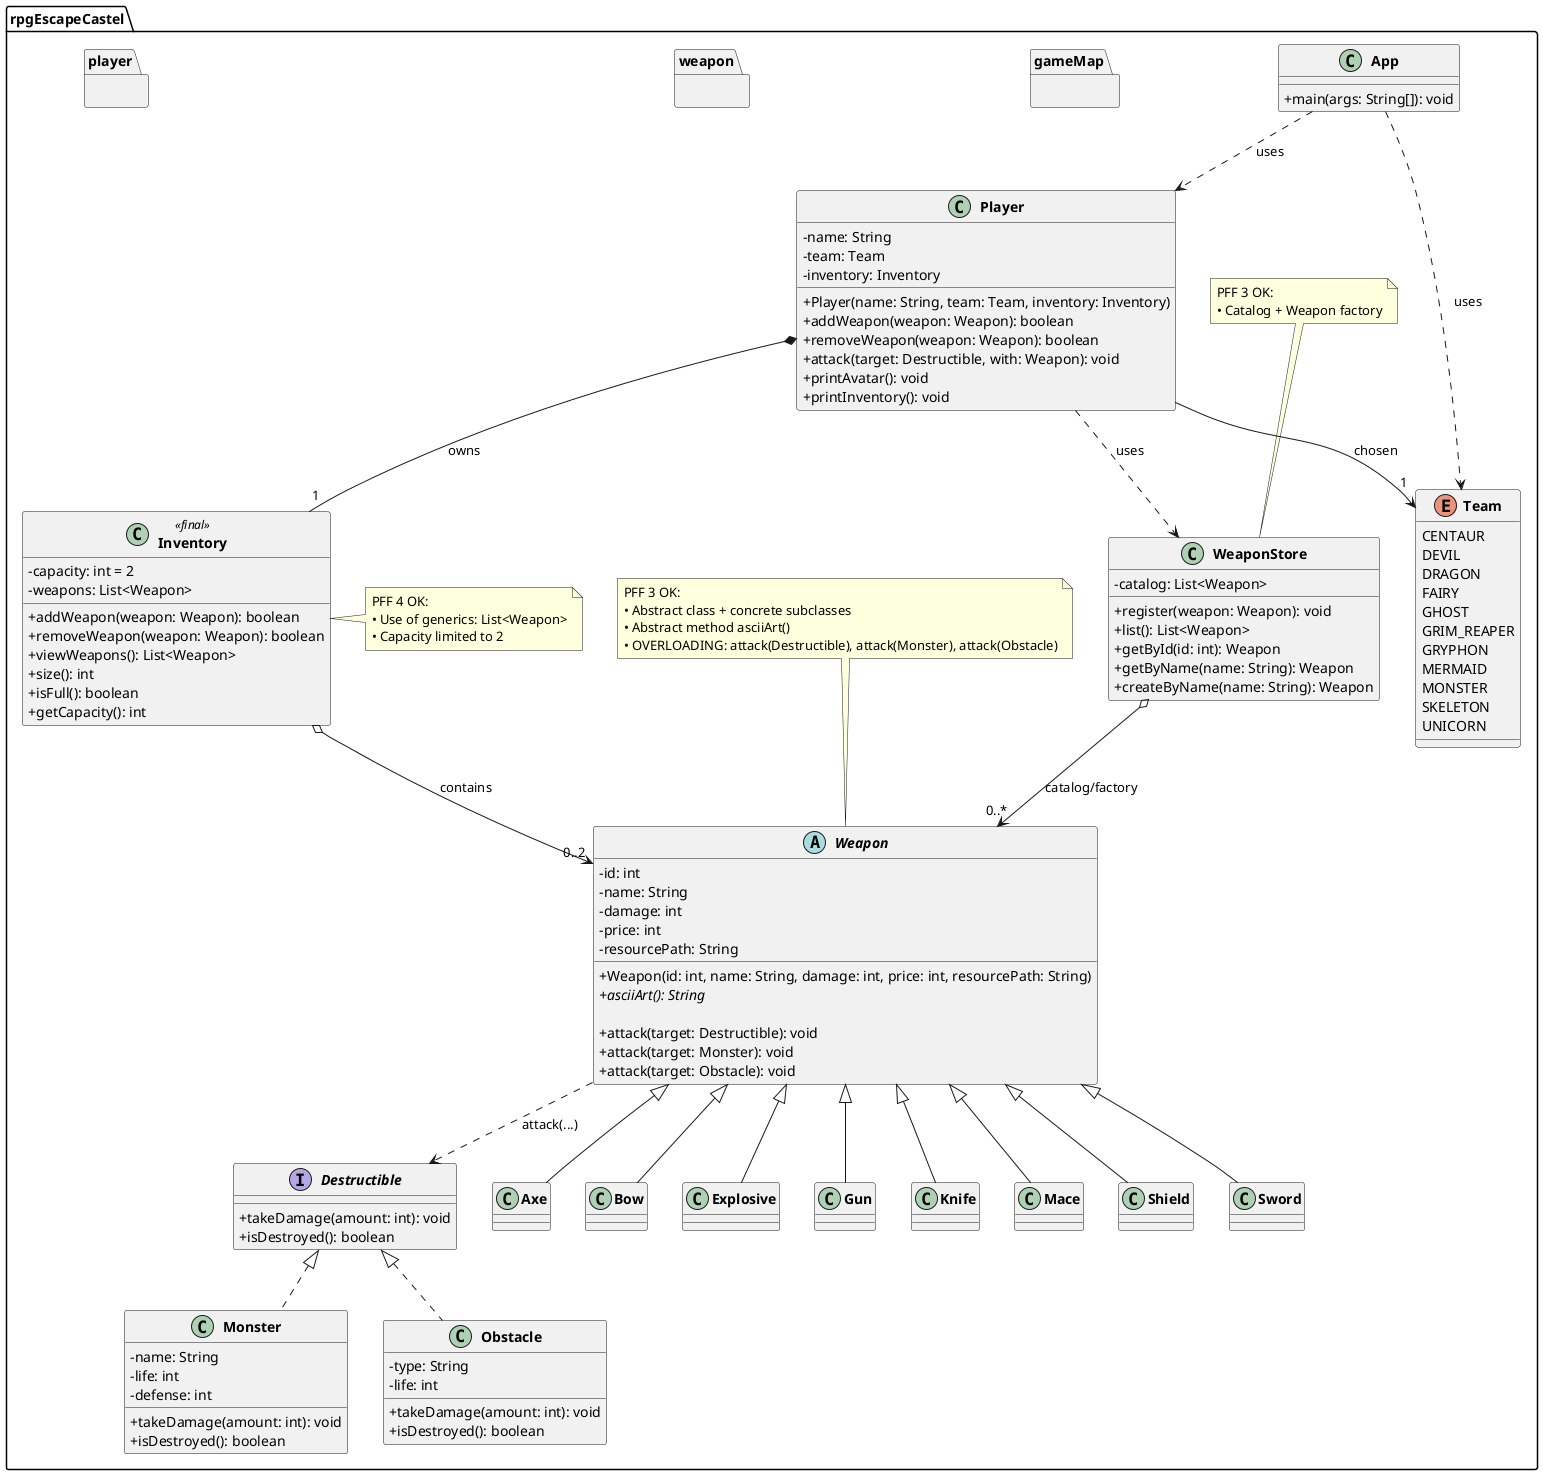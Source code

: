 @startuml
skinparam classAttributeIconSize 0
skinparam classFontStyle bold





package rpgEscapeCastel {

    package gameMap {}
    package weapon {}
    package player {}

    ' ======================='
    ' Enumerations / App'
    ' ======================='
    enum Team {
        CENTAUR
        DEVIL
        DRAGON
        FAIRY
        GHOST
        GRIM_REAPER
        GRYPHON
        MERMAID
        MONSTER
        SKELETON
        UNICORN
    }

    class App {
        + main(args: String[]): void
    }

    ' ======================='
    ' PFF 3 Core'
    ' ======================='
    interface Destructible {
        + takeDamage(amount: int): void
        + isDestroyed(): boolean
    }

    class Monster implements Destructible {
        - name: String
        - life: int
        - defense: int
        + takeDamage(amount: int): void
        + isDestroyed(): boolean
    }

    class Obstacle implements Destructible {
        - type: String
        - life: int
        + takeDamage(amount: int): void
        + isDestroyed(): boolean
    }

    abstract class Weapon {
        - id: int
        - name: String
        - damage: int
        - price: int
        - resourcePath: String
        + Weapon(id: int, name: String, damage: int, price: int, resourcePath: String)
        {abstract} + asciiArt(): String

        ' OVERLOADING (PFF 3)'
        + attack(target: Destructible): void
        + attack(target: Monster): void
        + attack(target: Obstacle): void
    }

    class Axe extends Weapon
    class Bow extends Weapon
    class Explosive extends Weapon
    class Gun extends Weapon
    class Knife extends Weapon
    class Mace extends Weapon
    class Shield extends Weapon
    class Sword extends Weapon


    Weapon ..> Destructible : attack(...)

    class WeaponStore {
        - catalog: List<Weapon>
        + register(weapon: Weapon): void
        + list(): List<Weapon>
        + getById(id: int): Weapon
        + getByName(name: String): Weapon
        + createByName(name: String): Weapon
    }

    WeaponStore o--> "0..*" Weapon : catalog/factory

    ' ======================='
    ' Player + Inventory (PFF 4 generics)'
    ' ======================='
    class Inventory <<final>> {
        - capacity: int = 2
        - weapons: List<Weapon>
        + addWeapon(weapon: Weapon): boolean
        + removeWeapon(weapon: Weapon): boolean
        + viewWeapons(): List<Weapon>
        + size(): int
        + isFull(): boolean
        + getCapacity(): int
    }

    class Player {
        - name: String
        - team: Team
        - inventory: Inventory
        + Player(name: String, team: Team, inventory: Inventory)
        + addWeapon(weapon: Weapon): boolean
        + removeWeapon(weapon: Weapon): boolean
        + attack(target: Destructible, with: Weapon): void
        + printAvatar(): void
        + printInventory(): void
    }

    Player *-- "1" Inventory : owns
    Inventory o--> "0..2" Weapon : contains
    Player --> "1" Team : chosen
    Player ..> WeaponStore : uses
    App ..> Player : uses
    App ..> Team : uses

    ' ======================='
    ' Compliance notes'
    ' ======================='
    note top of Weapon
        PFF 3 OK:
        • Abstract class + concrete subclasses
        • Abstract method asciiArt()
        • OVERLOADING: attack(Destructible), attack(Monster), attack(Obstacle)
    end note

    note top of WeaponStore
        PFF 3 OK:
        • Catalog + Weapon factory
    end note

    note right of Inventory
        PFF 4 OK:
        • Use of generics: List<Weapon>
        • Capacity limited to 2
    end note

}
@enduml
